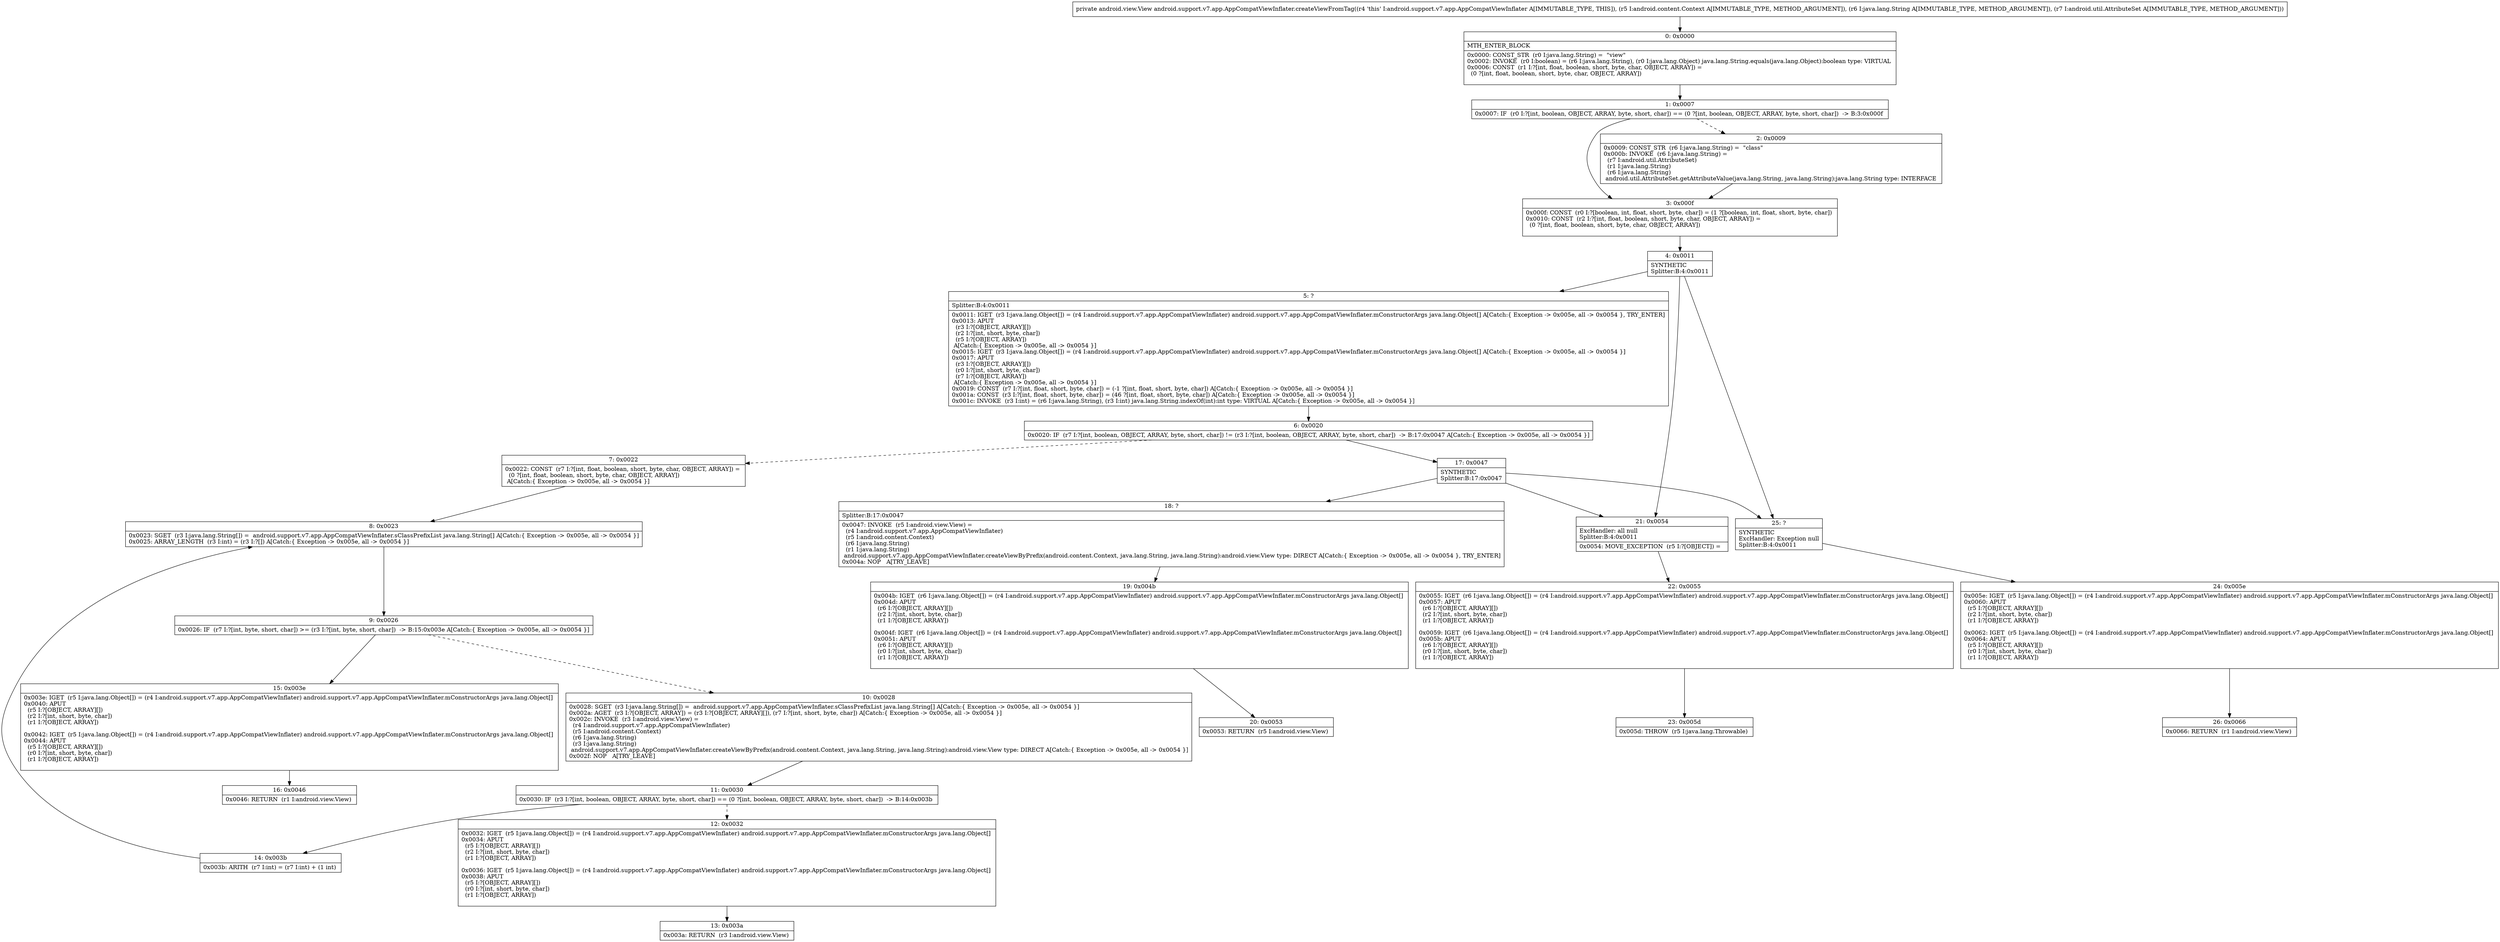 digraph "CFG forandroid.support.v7.app.AppCompatViewInflater.createViewFromTag(Landroid\/content\/Context;Ljava\/lang\/String;Landroid\/util\/AttributeSet;)Landroid\/view\/View;" {
Node_0 [shape=record,label="{0\:\ 0x0000|MTH_ENTER_BLOCK\l|0x0000: CONST_STR  (r0 I:java.lang.String) =  \"view\" \l0x0002: INVOKE  (r0 I:boolean) = (r6 I:java.lang.String), (r0 I:java.lang.Object) java.lang.String.equals(java.lang.Object):boolean type: VIRTUAL \l0x0006: CONST  (r1 I:?[int, float, boolean, short, byte, char, OBJECT, ARRAY]) = \l  (0 ?[int, float, boolean, short, byte, char, OBJECT, ARRAY])\l \l}"];
Node_1 [shape=record,label="{1\:\ 0x0007|0x0007: IF  (r0 I:?[int, boolean, OBJECT, ARRAY, byte, short, char]) == (0 ?[int, boolean, OBJECT, ARRAY, byte, short, char])  \-\> B:3:0x000f \l}"];
Node_2 [shape=record,label="{2\:\ 0x0009|0x0009: CONST_STR  (r6 I:java.lang.String) =  \"class\" \l0x000b: INVOKE  (r6 I:java.lang.String) = \l  (r7 I:android.util.AttributeSet)\l  (r1 I:java.lang.String)\l  (r6 I:java.lang.String)\l android.util.AttributeSet.getAttributeValue(java.lang.String, java.lang.String):java.lang.String type: INTERFACE \l}"];
Node_3 [shape=record,label="{3\:\ 0x000f|0x000f: CONST  (r0 I:?[boolean, int, float, short, byte, char]) = (1 ?[boolean, int, float, short, byte, char]) \l0x0010: CONST  (r2 I:?[int, float, boolean, short, byte, char, OBJECT, ARRAY]) = \l  (0 ?[int, float, boolean, short, byte, char, OBJECT, ARRAY])\l \l}"];
Node_4 [shape=record,label="{4\:\ 0x0011|SYNTHETIC\lSplitter:B:4:0x0011\l}"];
Node_5 [shape=record,label="{5\:\ ?|Splitter:B:4:0x0011\l|0x0011: IGET  (r3 I:java.lang.Object[]) = (r4 I:android.support.v7.app.AppCompatViewInflater) android.support.v7.app.AppCompatViewInflater.mConstructorArgs java.lang.Object[] A[Catch:\{ Exception \-\> 0x005e, all \-\> 0x0054 \}, TRY_ENTER]\l0x0013: APUT  \l  (r3 I:?[OBJECT, ARRAY][])\l  (r2 I:?[int, short, byte, char])\l  (r5 I:?[OBJECT, ARRAY])\l A[Catch:\{ Exception \-\> 0x005e, all \-\> 0x0054 \}]\l0x0015: IGET  (r3 I:java.lang.Object[]) = (r4 I:android.support.v7.app.AppCompatViewInflater) android.support.v7.app.AppCompatViewInflater.mConstructorArgs java.lang.Object[] A[Catch:\{ Exception \-\> 0x005e, all \-\> 0x0054 \}]\l0x0017: APUT  \l  (r3 I:?[OBJECT, ARRAY][])\l  (r0 I:?[int, short, byte, char])\l  (r7 I:?[OBJECT, ARRAY])\l A[Catch:\{ Exception \-\> 0x005e, all \-\> 0x0054 \}]\l0x0019: CONST  (r7 I:?[int, float, short, byte, char]) = (\-1 ?[int, float, short, byte, char]) A[Catch:\{ Exception \-\> 0x005e, all \-\> 0x0054 \}]\l0x001a: CONST  (r3 I:?[int, float, short, byte, char]) = (46 ?[int, float, short, byte, char]) A[Catch:\{ Exception \-\> 0x005e, all \-\> 0x0054 \}]\l0x001c: INVOKE  (r3 I:int) = (r6 I:java.lang.String), (r3 I:int) java.lang.String.indexOf(int):int type: VIRTUAL A[Catch:\{ Exception \-\> 0x005e, all \-\> 0x0054 \}]\l}"];
Node_6 [shape=record,label="{6\:\ 0x0020|0x0020: IF  (r7 I:?[int, boolean, OBJECT, ARRAY, byte, short, char]) != (r3 I:?[int, boolean, OBJECT, ARRAY, byte, short, char])  \-\> B:17:0x0047 A[Catch:\{ Exception \-\> 0x005e, all \-\> 0x0054 \}]\l}"];
Node_7 [shape=record,label="{7\:\ 0x0022|0x0022: CONST  (r7 I:?[int, float, boolean, short, byte, char, OBJECT, ARRAY]) = \l  (0 ?[int, float, boolean, short, byte, char, OBJECT, ARRAY])\l A[Catch:\{ Exception \-\> 0x005e, all \-\> 0x0054 \}]\l}"];
Node_8 [shape=record,label="{8\:\ 0x0023|0x0023: SGET  (r3 I:java.lang.String[]) =  android.support.v7.app.AppCompatViewInflater.sClassPrefixList java.lang.String[] A[Catch:\{ Exception \-\> 0x005e, all \-\> 0x0054 \}]\l0x0025: ARRAY_LENGTH  (r3 I:int) = (r3 I:?[]) A[Catch:\{ Exception \-\> 0x005e, all \-\> 0x0054 \}]\l}"];
Node_9 [shape=record,label="{9\:\ 0x0026|0x0026: IF  (r7 I:?[int, byte, short, char]) \>= (r3 I:?[int, byte, short, char])  \-\> B:15:0x003e A[Catch:\{ Exception \-\> 0x005e, all \-\> 0x0054 \}]\l}"];
Node_10 [shape=record,label="{10\:\ 0x0028|0x0028: SGET  (r3 I:java.lang.String[]) =  android.support.v7.app.AppCompatViewInflater.sClassPrefixList java.lang.String[] A[Catch:\{ Exception \-\> 0x005e, all \-\> 0x0054 \}]\l0x002a: AGET  (r3 I:?[OBJECT, ARRAY]) = (r3 I:?[OBJECT, ARRAY][]), (r7 I:?[int, short, byte, char]) A[Catch:\{ Exception \-\> 0x005e, all \-\> 0x0054 \}]\l0x002c: INVOKE  (r3 I:android.view.View) = \l  (r4 I:android.support.v7.app.AppCompatViewInflater)\l  (r5 I:android.content.Context)\l  (r6 I:java.lang.String)\l  (r3 I:java.lang.String)\l android.support.v7.app.AppCompatViewInflater.createViewByPrefix(android.content.Context, java.lang.String, java.lang.String):android.view.View type: DIRECT A[Catch:\{ Exception \-\> 0x005e, all \-\> 0x0054 \}]\l0x002f: NOP   A[TRY_LEAVE]\l}"];
Node_11 [shape=record,label="{11\:\ 0x0030|0x0030: IF  (r3 I:?[int, boolean, OBJECT, ARRAY, byte, short, char]) == (0 ?[int, boolean, OBJECT, ARRAY, byte, short, char])  \-\> B:14:0x003b \l}"];
Node_12 [shape=record,label="{12\:\ 0x0032|0x0032: IGET  (r5 I:java.lang.Object[]) = (r4 I:android.support.v7.app.AppCompatViewInflater) android.support.v7.app.AppCompatViewInflater.mConstructorArgs java.lang.Object[] \l0x0034: APUT  \l  (r5 I:?[OBJECT, ARRAY][])\l  (r2 I:?[int, short, byte, char])\l  (r1 I:?[OBJECT, ARRAY])\l \l0x0036: IGET  (r5 I:java.lang.Object[]) = (r4 I:android.support.v7.app.AppCompatViewInflater) android.support.v7.app.AppCompatViewInflater.mConstructorArgs java.lang.Object[] \l0x0038: APUT  \l  (r5 I:?[OBJECT, ARRAY][])\l  (r0 I:?[int, short, byte, char])\l  (r1 I:?[OBJECT, ARRAY])\l \l}"];
Node_13 [shape=record,label="{13\:\ 0x003a|0x003a: RETURN  (r3 I:android.view.View) \l}"];
Node_14 [shape=record,label="{14\:\ 0x003b|0x003b: ARITH  (r7 I:int) = (r7 I:int) + (1 int) \l}"];
Node_15 [shape=record,label="{15\:\ 0x003e|0x003e: IGET  (r5 I:java.lang.Object[]) = (r4 I:android.support.v7.app.AppCompatViewInflater) android.support.v7.app.AppCompatViewInflater.mConstructorArgs java.lang.Object[] \l0x0040: APUT  \l  (r5 I:?[OBJECT, ARRAY][])\l  (r2 I:?[int, short, byte, char])\l  (r1 I:?[OBJECT, ARRAY])\l \l0x0042: IGET  (r5 I:java.lang.Object[]) = (r4 I:android.support.v7.app.AppCompatViewInflater) android.support.v7.app.AppCompatViewInflater.mConstructorArgs java.lang.Object[] \l0x0044: APUT  \l  (r5 I:?[OBJECT, ARRAY][])\l  (r0 I:?[int, short, byte, char])\l  (r1 I:?[OBJECT, ARRAY])\l \l}"];
Node_16 [shape=record,label="{16\:\ 0x0046|0x0046: RETURN  (r1 I:android.view.View) \l}"];
Node_17 [shape=record,label="{17\:\ 0x0047|SYNTHETIC\lSplitter:B:17:0x0047\l}"];
Node_18 [shape=record,label="{18\:\ ?|Splitter:B:17:0x0047\l|0x0047: INVOKE  (r5 I:android.view.View) = \l  (r4 I:android.support.v7.app.AppCompatViewInflater)\l  (r5 I:android.content.Context)\l  (r6 I:java.lang.String)\l  (r1 I:java.lang.String)\l android.support.v7.app.AppCompatViewInflater.createViewByPrefix(android.content.Context, java.lang.String, java.lang.String):android.view.View type: DIRECT A[Catch:\{ Exception \-\> 0x005e, all \-\> 0x0054 \}, TRY_ENTER]\l0x004a: NOP   A[TRY_LEAVE]\l}"];
Node_19 [shape=record,label="{19\:\ 0x004b|0x004b: IGET  (r6 I:java.lang.Object[]) = (r4 I:android.support.v7.app.AppCompatViewInflater) android.support.v7.app.AppCompatViewInflater.mConstructorArgs java.lang.Object[] \l0x004d: APUT  \l  (r6 I:?[OBJECT, ARRAY][])\l  (r2 I:?[int, short, byte, char])\l  (r1 I:?[OBJECT, ARRAY])\l \l0x004f: IGET  (r6 I:java.lang.Object[]) = (r4 I:android.support.v7.app.AppCompatViewInflater) android.support.v7.app.AppCompatViewInflater.mConstructorArgs java.lang.Object[] \l0x0051: APUT  \l  (r6 I:?[OBJECT, ARRAY][])\l  (r0 I:?[int, short, byte, char])\l  (r1 I:?[OBJECT, ARRAY])\l \l}"];
Node_20 [shape=record,label="{20\:\ 0x0053|0x0053: RETURN  (r5 I:android.view.View) \l}"];
Node_21 [shape=record,label="{21\:\ 0x0054|ExcHandler: all null\lSplitter:B:4:0x0011\l|0x0054: MOVE_EXCEPTION  (r5 I:?[OBJECT]) =  \l}"];
Node_22 [shape=record,label="{22\:\ 0x0055|0x0055: IGET  (r6 I:java.lang.Object[]) = (r4 I:android.support.v7.app.AppCompatViewInflater) android.support.v7.app.AppCompatViewInflater.mConstructorArgs java.lang.Object[] \l0x0057: APUT  \l  (r6 I:?[OBJECT, ARRAY][])\l  (r2 I:?[int, short, byte, char])\l  (r1 I:?[OBJECT, ARRAY])\l \l0x0059: IGET  (r6 I:java.lang.Object[]) = (r4 I:android.support.v7.app.AppCompatViewInflater) android.support.v7.app.AppCompatViewInflater.mConstructorArgs java.lang.Object[] \l0x005b: APUT  \l  (r6 I:?[OBJECT, ARRAY][])\l  (r0 I:?[int, short, byte, char])\l  (r1 I:?[OBJECT, ARRAY])\l \l}"];
Node_23 [shape=record,label="{23\:\ 0x005d|0x005d: THROW  (r5 I:java.lang.Throwable) \l}"];
Node_24 [shape=record,label="{24\:\ 0x005e|0x005e: IGET  (r5 I:java.lang.Object[]) = (r4 I:android.support.v7.app.AppCompatViewInflater) android.support.v7.app.AppCompatViewInflater.mConstructorArgs java.lang.Object[] \l0x0060: APUT  \l  (r5 I:?[OBJECT, ARRAY][])\l  (r2 I:?[int, short, byte, char])\l  (r1 I:?[OBJECT, ARRAY])\l \l0x0062: IGET  (r5 I:java.lang.Object[]) = (r4 I:android.support.v7.app.AppCompatViewInflater) android.support.v7.app.AppCompatViewInflater.mConstructorArgs java.lang.Object[] \l0x0064: APUT  \l  (r5 I:?[OBJECT, ARRAY][])\l  (r0 I:?[int, short, byte, char])\l  (r1 I:?[OBJECT, ARRAY])\l \l}"];
Node_25 [shape=record,label="{25\:\ ?|SYNTHETIC\lExcHandler: Exception null\lSplitter:B:4:0x0011\l}"];
Node_26 [shape=record,label="{26\:\ 0x0066|0x0066: RETURN  (r1 I:android.view.View) \l}"];
MethodNode[shape=record,label="{private android.view.View android.support.v7.app.AppCompatViewInflater.createViewFromTag((r4 'this' I:android.support.v7.app.AppCompatViewInflater A[IMMUTABLE_TYPE, THIS]), (r5 I:android.content.Context A[IMMUTABLE_TYPE, METHOD_ARGUMENT]), (r6 I:java.lang.String A[IMMUTABLE_TYPE, METHOD_ARGUMENT]), (r7 I:android.util.AttributeSet A[IMMUTABLE_TYPE, METHOD_ARGUMENT])) }"];
MethodNode -> Node_0;
Node_0 -> Node_1;
Node_1 -> Node_2[style=dashed];
Node_1 -> Node_3;
Node_2 -> Node_3;
Node_3 -> Node_4;
Node_4 -> Node_5;
Node_4 -> Node_25;
Node_4 -> Node_21;
Node_5 -> Node_6;
Node_6 -> Node_7[style=dashed];
Node_6 -> Node_17;
Node_7 -> Node_8;
Node_8 -> Node_9;
Node_9 -> Node_10[style=dashed];
Node_9 -> Node_15;
Node_10 -> Node_11;
Node_11 -> Node_12[style=dashed];
Node_11 -> Node_14;
Node_12 -> Node_13;
Node_14 -> Node_8;
Node_15 -> Node_16;
Node_17 -> Node_18;
Node_17 -> Node_25;
Node_17 -> Node_21;
Node_18 -> Node_19;
Node_19 -> Node_20;
Node_21 -> Node_22;
Node_22 -> Node_23;
Node_24 -> Node_26;
Node_25 -> Node_24;
}


